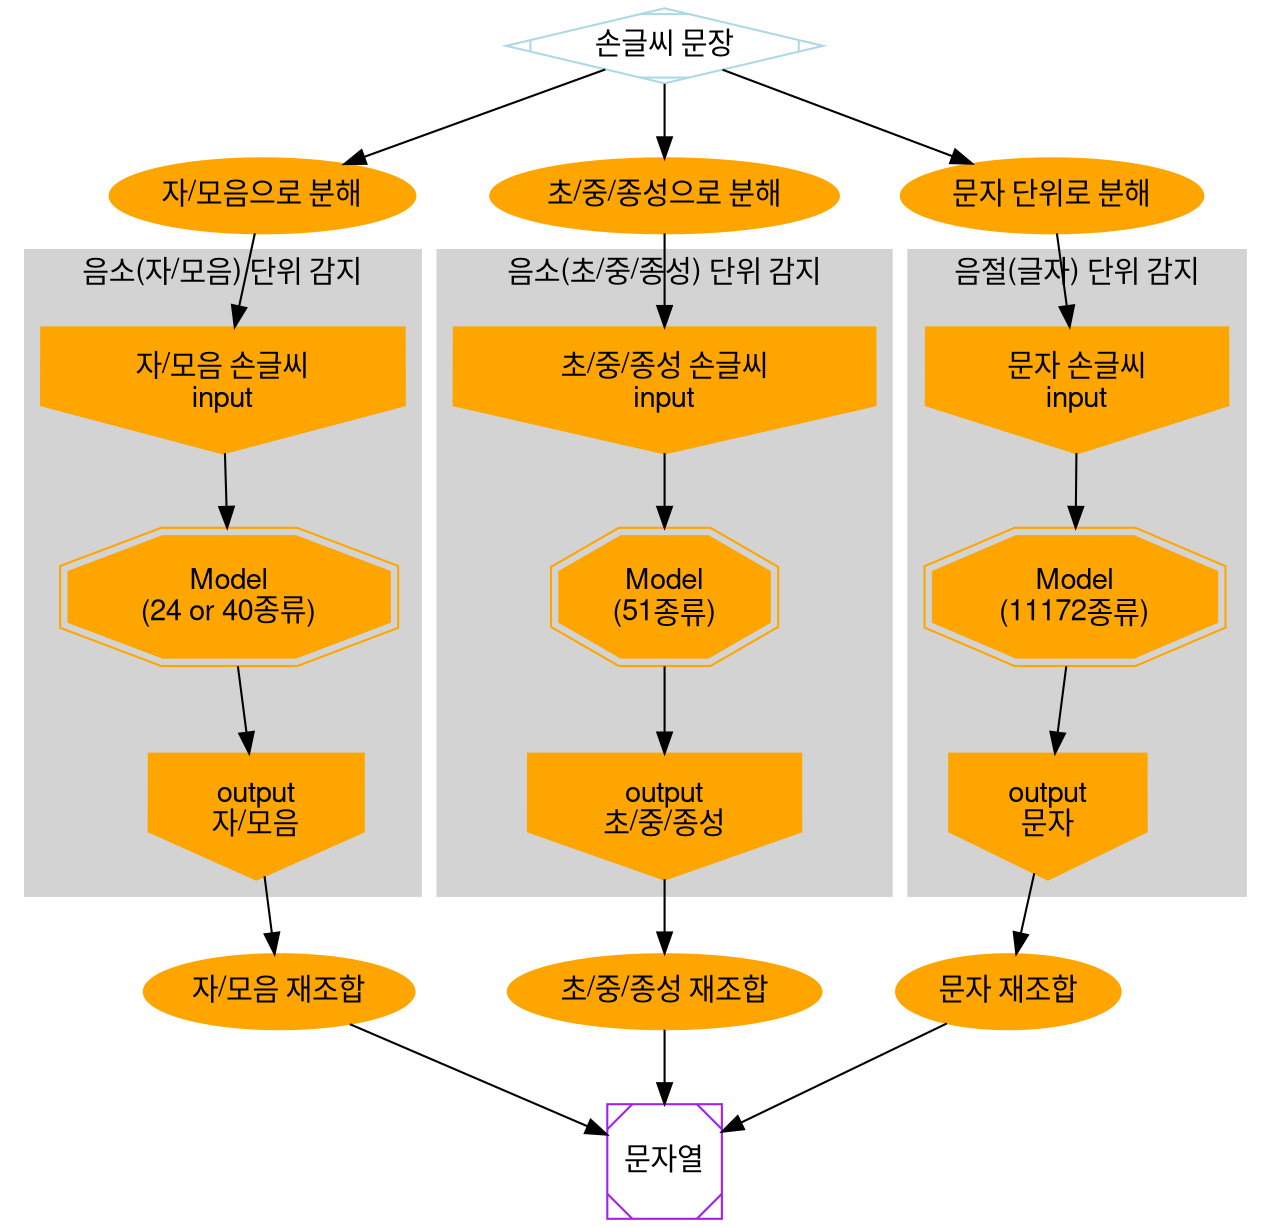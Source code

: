 
// install graphviz
// dot Roadmap.dot -T png -o Roadmap.png

digraph G {
	fontname="BM JUA_TTF,Helvetica,Arial,sans-serif"
	node [fontname="BM JUA_TTF,Helvetica,Arial,sans-serif", style=filled]
	edge [fontname="BM JUA_TTF,Helvetica,Arial,sans-serif"]

    subgraph pre_processing {
		style=filled;
		color=lightgreen;
		node [style=filled,color=white];
        ap [label="자/모음으로 분해", color=orange]
        bp [label="초/중/종성으로 분해", color=orange]
        cp [label="문자 단위로 분해", color=orange]
		label = "손글씨 전처리";
	}

    subgraph cluster_a {
		style=filled;
		color=lightgrey;
		node [style=filled,color=white];
        a0 [label="자/모음 손글씨\ninput", color=orange, shape=invhouse]
        a1 [label="Model\n(24 or 40종류)", color=orange, shape="doubleoctagon"]
        a2 [label="output\n자/모음", color=orange, shape=invhouse]
		label = "음소(자/모음) 단위 감지";
	}

	subgraph cluster_b {
		style=filled;
		color=lightgrey;
		node [style=filled,color=white];
        b0 [label="초/중/종성 손글씨\ninput", color=orange, shape=invhouse]
        b1 [label="Model\n(51종류)", color=orange, shape="doubleoctagon"]
        b2 [label="output\n초/중/종성", color=orange, shape=invhouse]
		label = "음소(초/중/종성) 단위 감지";
	}


	subgraph cluster_c {
		style=filled;
		color=lightgrey;
		node [style=filled,color=white];
        c0 [label="문자 손글씨\ninput", color=orange, shape=invhouse]
        c1 [label="Model\n(11172종류)", color=orange, shape="doubleoctagon"]
        c2 [label="output\n문자", color=orange, shape=invhouse]
		label = "음절(글자) 단위 감지";
	}

    subgraph post_processing {
		style=filled;
		color=lightgreen;
		node [style=filled,color=white];
        a3 [label="자/모음 재조합", color=orange]
        b3 [label="초/중/종성 재조합", color=orange]
        c3 [label="문자 재조합", color=orange]
		label = "문자 후처리";
	}

    
	start -> ap -> a0 -> a1 -> a2 -> a3 -> end;
	start -> bp -> b0 -> b1 -> b2 -> b3 -> end;
	start -> cp -> c0 -> c1 -> c2 -> c3 -> end;

	start [label="손글씨 문장", shape=Mdiamond, style="solid", color="lightblue"];
	end [label="문자열", shape=Msquare, style="solid", color="purple"];
}
